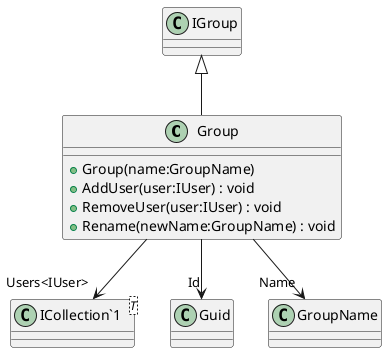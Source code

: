 @startuml
class Group {
    + Group(name:GroupName)
    + AddUser(user:IUser) : void
    + RemoveUser(user:IUser) : void
    + Rename(newName:GroupName) : void
}
class "ICollection`1"<T> {
}
IGroup <|-- Group
Group --> "Id" Guid
Group --> "Name" GroupName
Group --> "Users<IUser>" "ICollection`1"
@enduml
